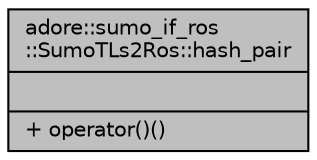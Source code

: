 digraph "adore::sumo_if_ros::SumoTLs2Ros::hash_pair"
{
 // LATEX_PDF_SIZE
  edge [fontname="Helvetica",fontsize="10",labelfontname="Helvetica",labelfontsize="10"];
  node [fontname="Helvetica",fontsize="10",shape=record];
  Node1 [label="{adore::sumo_if_ros\l::SumoTLs2Ros::hash_pair\n||+ operator()()\l}",height=0.2,width=0.4,color="black", fillcolor="grey75", style="filled", fontcolor="black",tooltip=" "];
}

